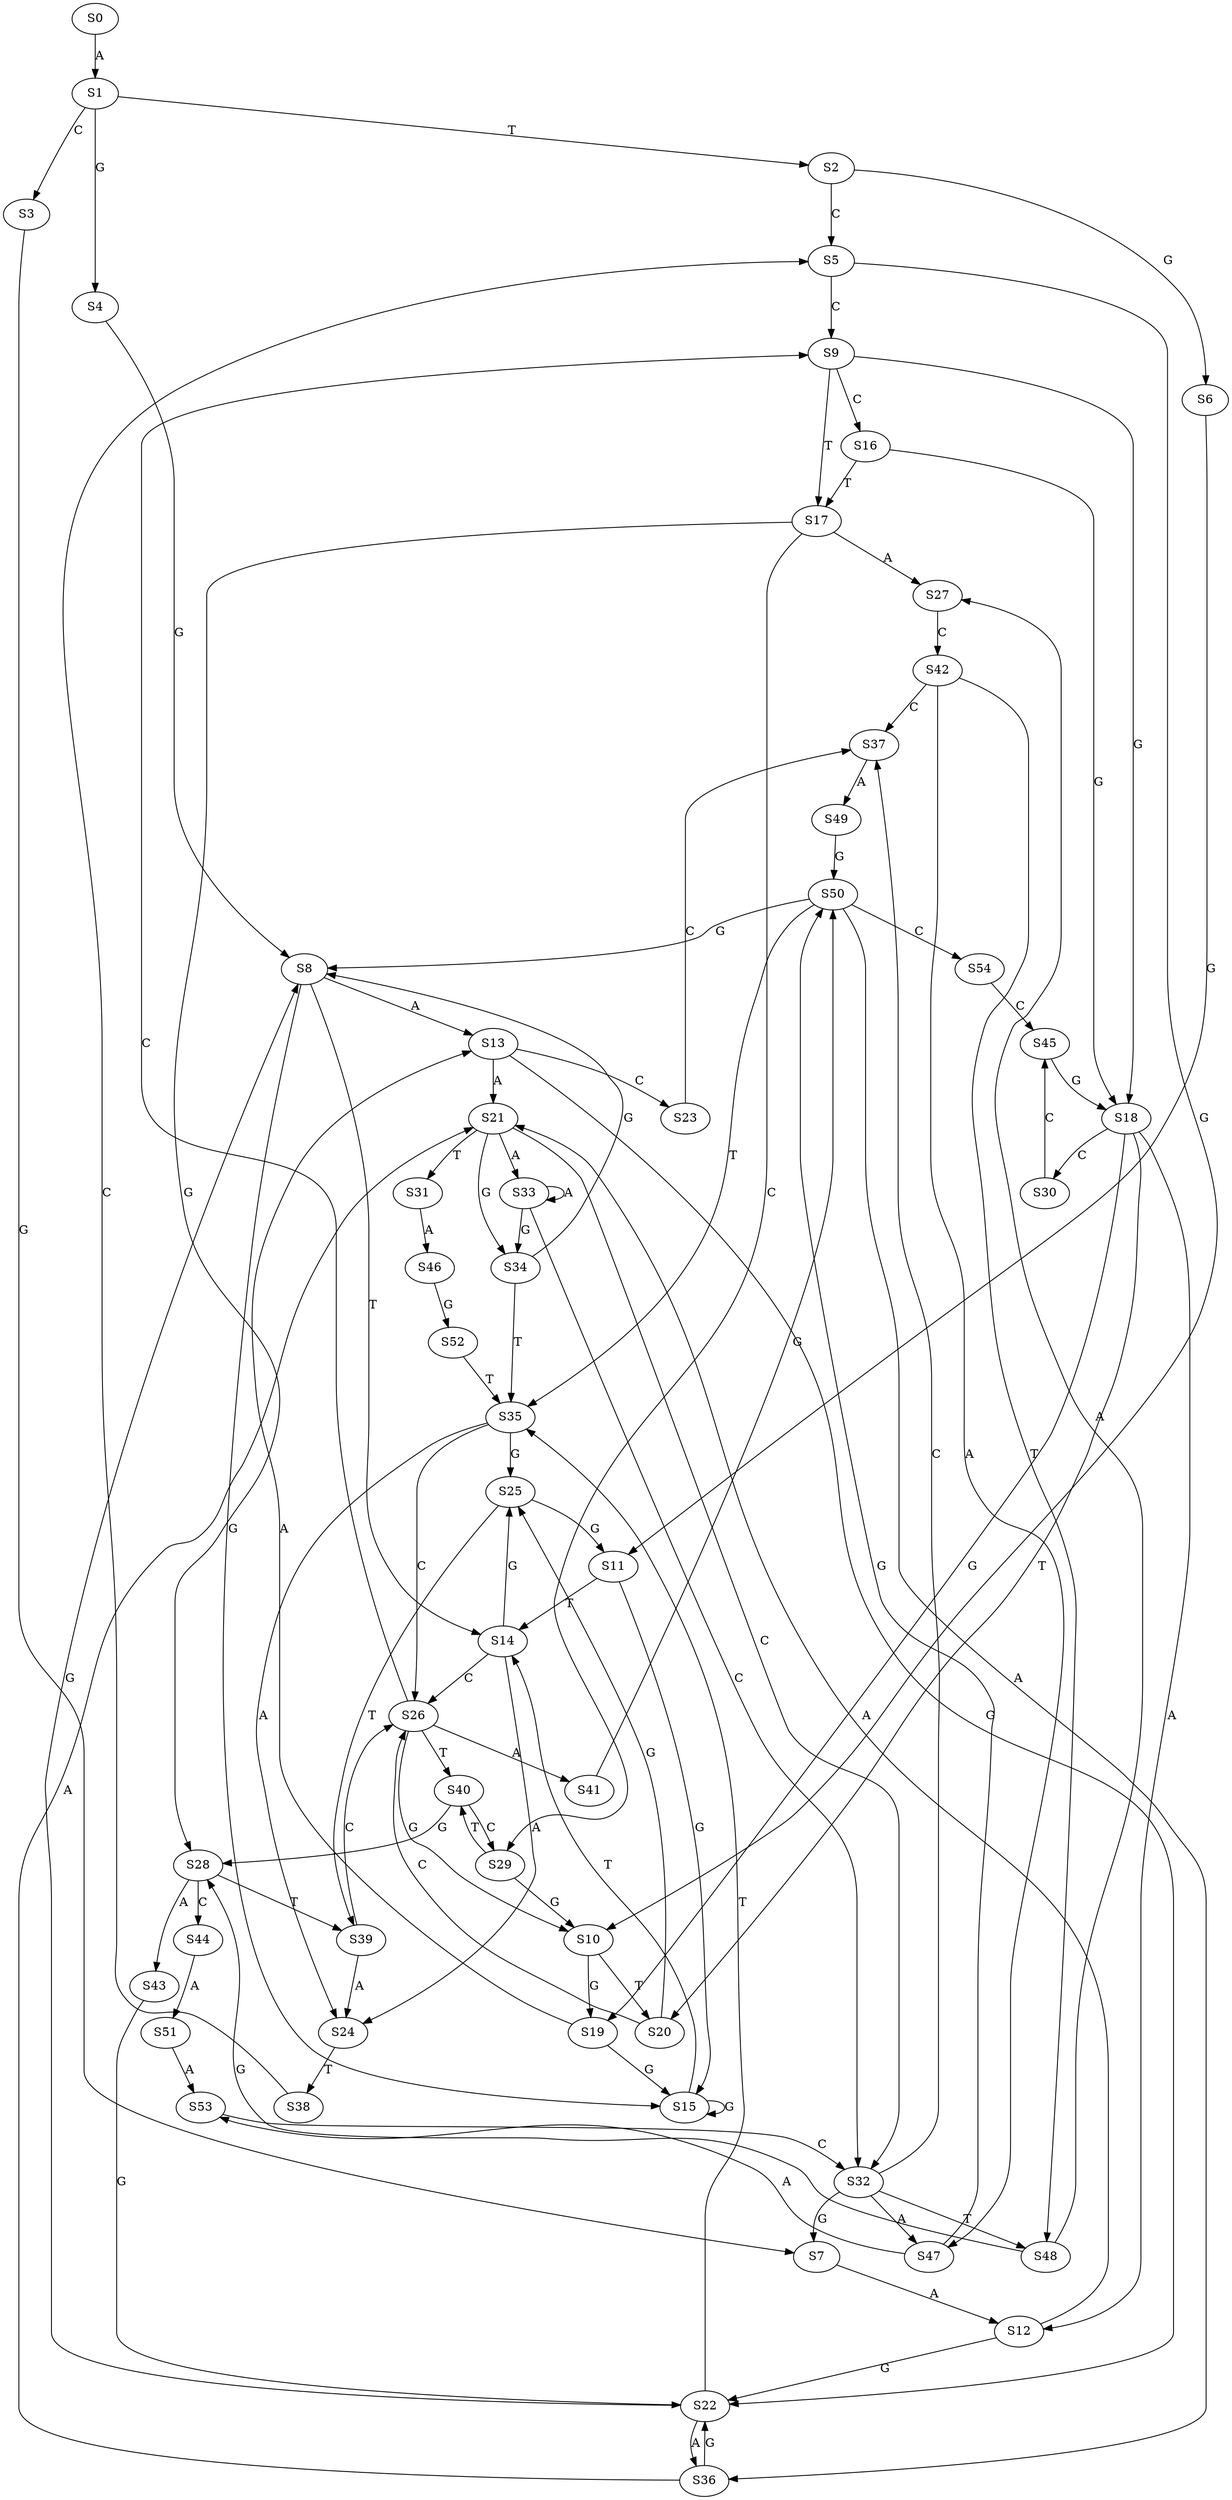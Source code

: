 strict digraph  {
	S0 -> S1 [ label = A ];
	S1 -> S2 [ label = T ];
	S1 -> S3 [ label = C ];
	S1 -> S4 [ label = G ];
	S2 -> S5 [ label = C ];
	S2 -> S6 [ label = G ];
	S3 -> S7 [ label = G ];
	S4 -> S8 [ label = G ];
	S5 -> S9 [ label = C ];
	S5 -> S10 [ label = G ];
	S6 -> S11 [ label = G ];
	S7 -> S12 [ label = A ];
	S8 -> S13 [ label = A ];
	S8 -> S14 [ label = T ];
	S8 -> S15 [ label = G ];
	S9 -> S16 [ label = C ];
	S9 -> S17 [ label = T ];
	S9 -> S18 [ label = G ];
	S10 -> S19 [ label = G ];
	S10 -> S20 [ label = T ];
	S11 -> S14 [ label = T ];
	S11 -> S15 [ label = G ];
	S12 -> S21 [ label = A ];
	S12 -> S22 [ label = G ];
	S13 -> S21 [ label = A ];
	S13 -> S23 [ label = C ];
	S13 -> S22 [ label = G ];
	S14 -> S24 [ label = A ];
	S14 -> S25 [ label = G ];
	S14 -> S26 [ label = C ];
	S15 -> S14 [ label = T ];
	S15 -> S15 [ label = G ];
	S16 -> S18 [ label = G ];
	S16 -> S17 [ label = T ];
	S17 -> S27 [ label = A ];
	S17 -> S28 [ label = G ];
	S17 -> S29 [ label = C ];
	S18 -> S12 [ label = A ];
	S18 -> S20 [ label = T ];
	S18 -> S19 [ label = G ];
	S18 -> S30 [ label = C ];
	S19 -> S13 [ label = A ];
	S19 -> S15 [ label = G ];
	S20 -> S26 [ label = C ];
	S20 -> S25 [ label = G ];
	S21 -> S31 [ label = T ];
	S21 -> S32 [ label = C ];
	S21 -> S33 [ label = A ];
	S21 -> S34 [ label = G ];
	S22 -> S35 [ label = T ];
	S22 -> S36 [ label = A ];
	S22 -> S8 [ label = G ];
	S23 -> S37 [ label = C ];
	S24 -> S38 [ label = T ];
	S25 -> S39 [ label = T ];
	S25 -> S11 [ label = G ];
	S26 -> S40 [ label = T ];
	S26 -> S10 [ label = G ];
	S26 -> S41 [ label = A ];
	S26 -> S9 [ label = C ];
	S27 -> S42 [ label = C ];
	S28 -> S43 [ label = A ];
	S28 -> S39 [ label = T ];
	S28 -> S44 [ label = C ];
	S29 -> S40 [ label = T ];
	S29 -> S10 [ label = G ];
	S30 -> S45 [ label = C ];
	S31 -> S46 [ label = A ];
	S32 -> S47 [ label = A ];
	S32 -> S37 [ label = C ];
	S32 -> S48 [ label = T ];
	S32 -> S7 [ label = G ];
	S33 -> S34 [ label = G ];
	S33 -> S32 [ label = C ];
	S33 -> S33 [ label = A ];
	S34 -> S35 [ label = T ];
	S34 -> S8 [ label = G ];
	S35 -> S24 [ label = A ];
	S35 -> S26 [ label = C ];
	S35 -> S25 [ label = G ];
	S36 -> S22 [ label = G ];
	S36 -> S21 [ label = A ];
	S37 -> S49 [ label = A ];
	S38 -> S5 [ label = C ];
	S39 -> S26 [ label = C ];
	S39 -> S24 [ label = A ];
	S40 -> S28 [ label = G ];
	S40 -> S29 [ label = C ];
	S41 -> S50 [ label = G ];
	S42 -> S37 [ label = C ];
	S42 -> S48 [ label = T ];
	S42 -> S47 [ label = A ];
	S43 -> S22 [ label = G ];
	S44 -> S51 [ label = A ];
	S45 -> S18 [ label = G ];
	S46 -> S52 [ label = G ];
	S47 -> S50 [ label = G ];
	S47 -> S53 [ label = A ];
	S48 -> S27 [ label = A ];
	S48 -> S28 [ label = G ];
	S49 -> S50 [ label = G ];
	S50 -> S8 [ label = G ];
	S50 -> S35 [ label = T ];
	S50 -> S54 [ label = C ];
	S50 -> S36 [ label = A ];
	S51 -> S53 [ label = A ];
	S52 -> S35 [ label = T ];
	S53 -> S32 [ label = C ];
	S54 -> S45 [ label = C ];
}
